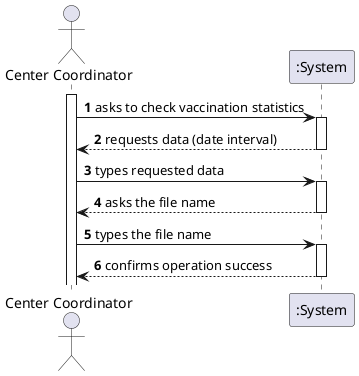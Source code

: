 @startuml
autonumber
actor "Center Coordinator" as CC
activate CC
CC -> ":System": asks to check vaccination statistics
activate ":System"
":System" --> CC: requests data (date interval)
deactivate ":System"
CC -> ":System": types requested data
activate ":System"
":System" --> CC:asks the file name
deactivate ":System"
CC-> ":System": types the file name
activate ":System"
":System" --> CC : confirms operation success
deactivate ":System"




@enduml